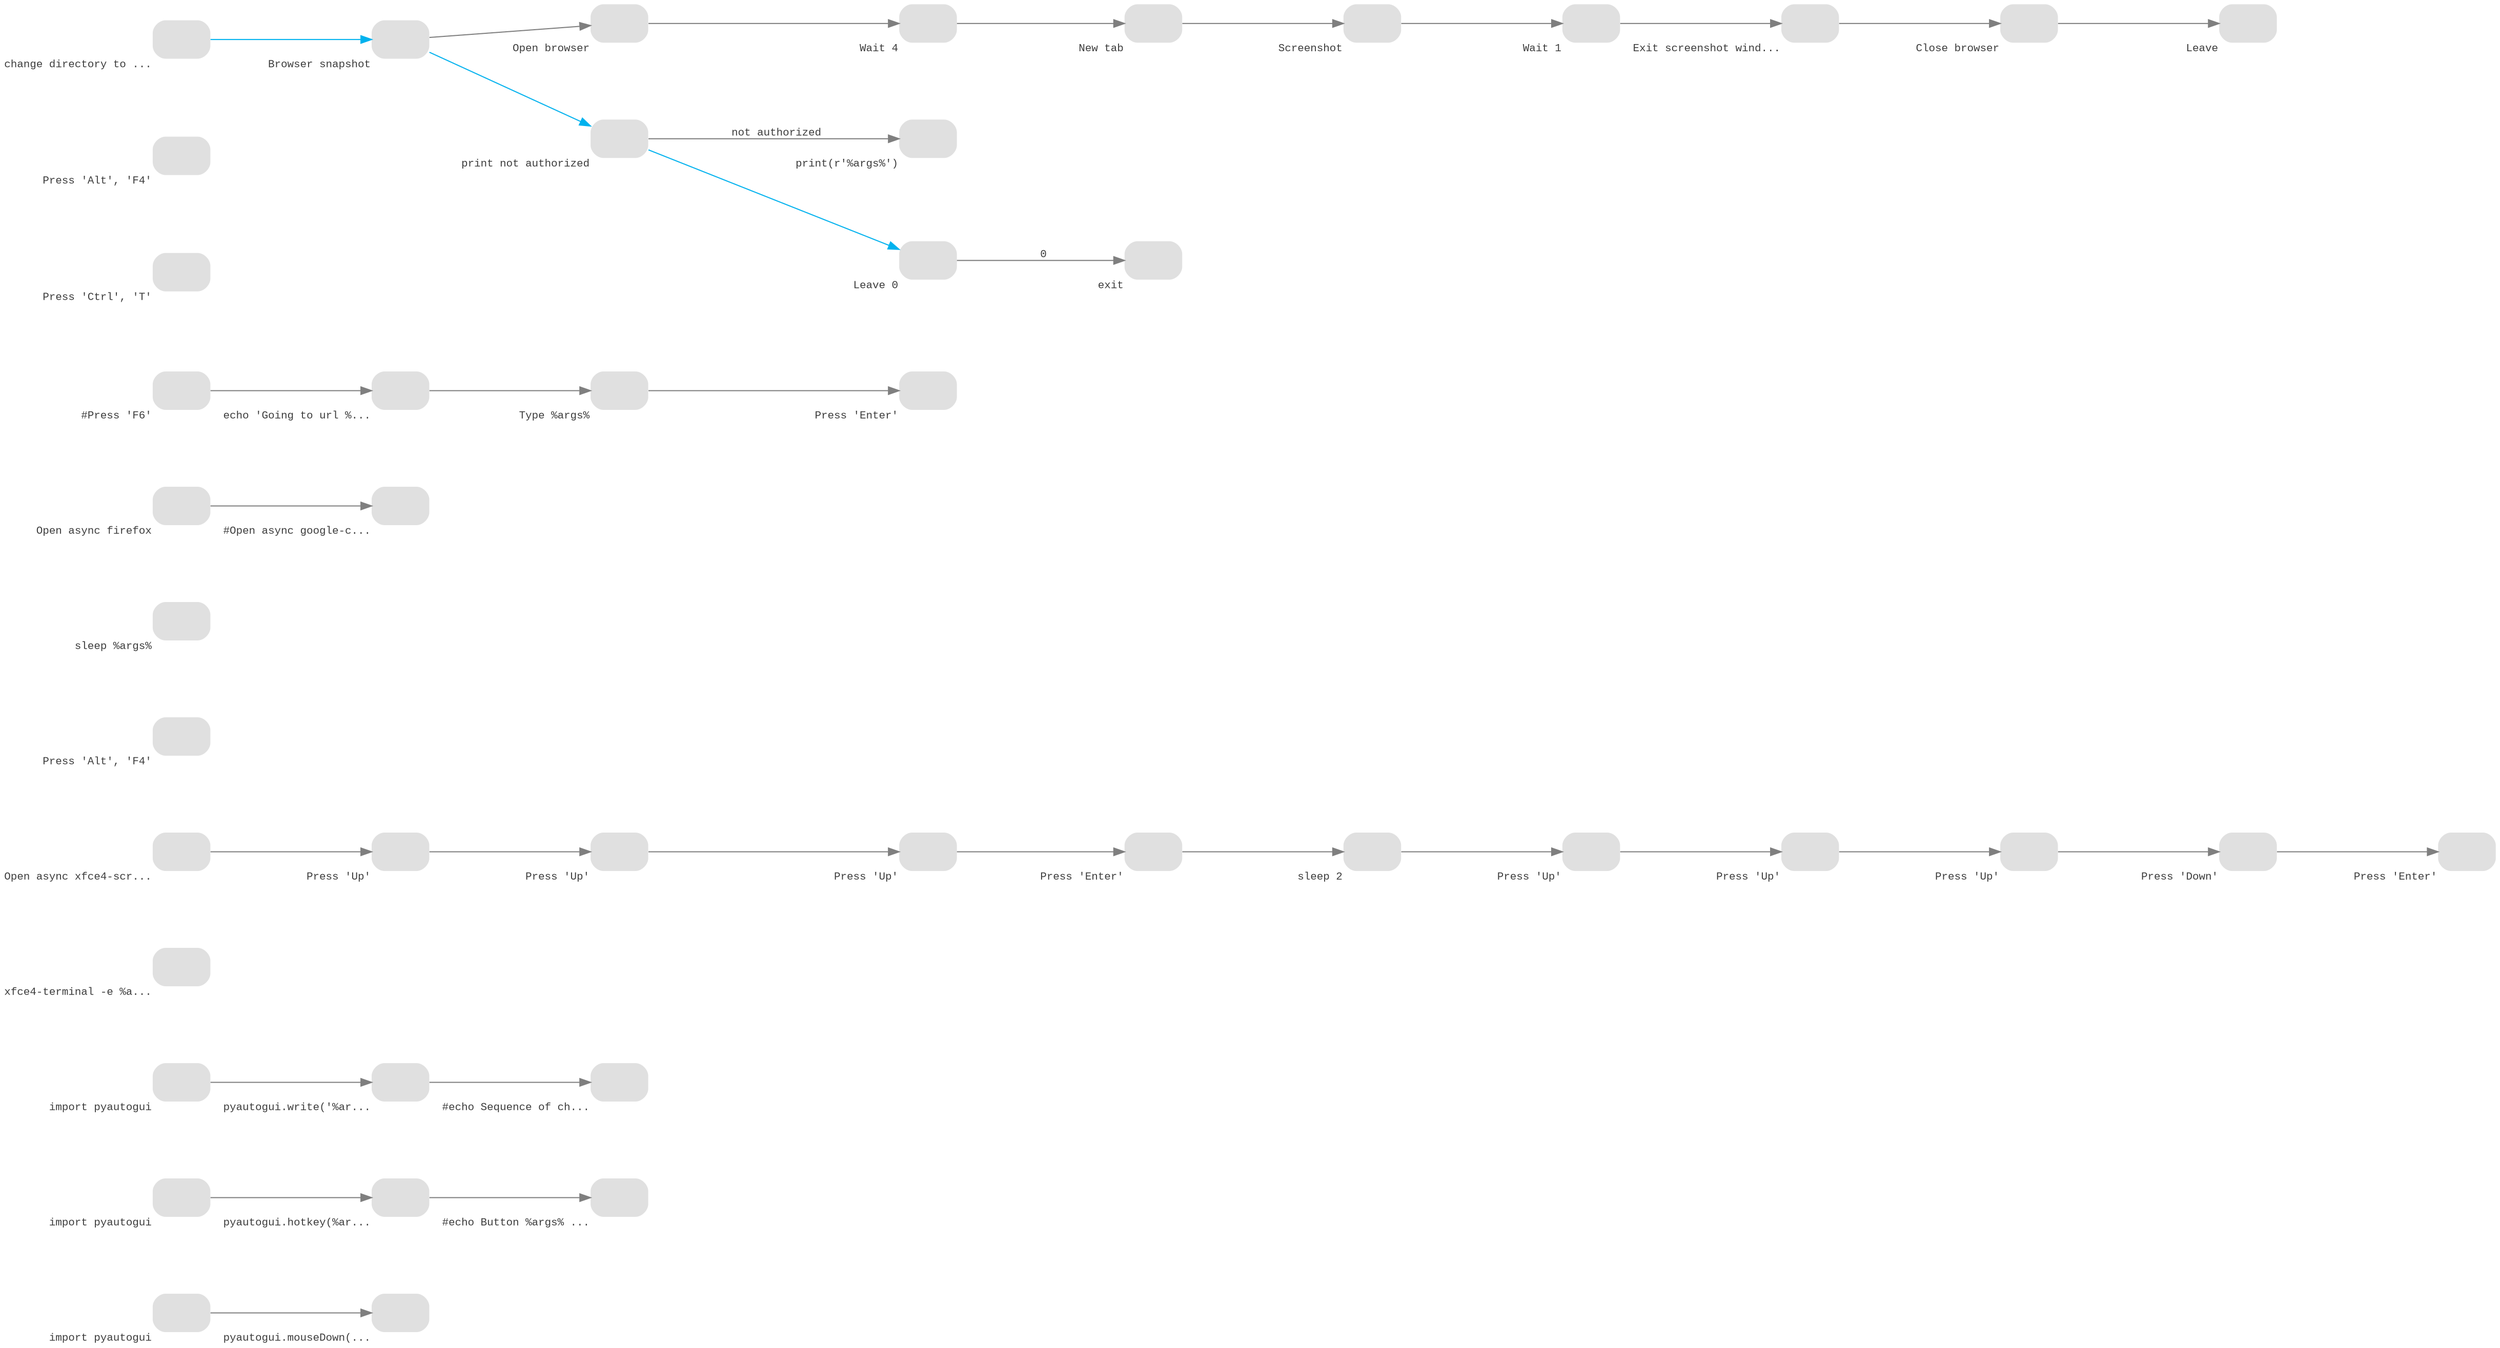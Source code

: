 digraph G { 
        graph [nodesep="1", ranksep="2",rankdir="LR", pack=false];
        node [shape=box, style="rounded,filled,setlinewidth(0)",forcelabels=true,fontname="Courier New",fontsize="10", fontcolor="gray24", fillcolor="gray88"];	A0 [label="",xlabel="import pyautogui",image="/usr/local/bin/.probot/node.png"];	B0 [label="",xlabel="pyautogui.mouseDown(...",image="/usr/local/bin/.probot/node.png"];	C0 [label="",xlabel="import pyautogui",image="/usr/local/bin/.probot/node.png"];	D0 [label="",xlabel="pyautogui.hotkey(%ar...",image="/usr/local/bin/.probot/node.png"];	E0 [label="",xlabel="#echo Button %args% ...",image="/usr/local/bin/.probot/node.png"];	F0 [label="",xlabel="import pyautogui",image="/usr/local/bin/.probot/node.png"];	G0 [label="",xlabel="pyautogui.write('%ar...",image="/usr/local/bin/.probot/node.png"];	H0 [label="",xlabel="#echo Sequence of ch...",image="/usr/local/bin/.probot/node.png"];	I0 [label="",xlabel="xfce4-terminal -e %a...",image="/usr/local/bin/.probot/node.png"];	J0 [label="",xlabel="Open async xfce4-scr...",image="/usr/local/bin/.probot/node.png"];	K0 [label="",xlabel="Press 'Up'",image="/usr/local/bin/.probot/node.png"];	L0 [label="",xlabel="Press 'Up'",image="/usr/local/bin/.probot/node.png"];	M0 [label="",xlabel="Press 'Up'",image="/usr/local/bin/.probot/node.png"];	N0 [label="",xlabel="Press 'Enter'",image="/usr/local/bin/.probot/node.png"];	O0 [label="",xlabel="sleep 2",image="/usr/local/bin/.probot/node.png"];	P0 [label="",xlabel="Press 'Up'",image="/usr/local/bin/.probot/node.png"];	Q0 [label="",xlabel="Press 'Up'",image="/usr/local/bin/.probot/node.png"];	R0 [label="",xlabel="Press 'Up'",image="/usr/local/bin/.probot/node.png"];	S0 [label="",xlabel="Press 'Down'",image="/usr/local/bin/.probot/node.png"];	T0 [label="",xlabel="Press 'Enter'",image="/usr/local/bin/.probot/node.png"];	U0 [label="",xlabel="Press 'Alt', 'F4'",image="/usr/local/bin/.probot/node.png"];	V0 [label="",xlabel="sleep %args%",image="/usr/local/bin/.probot/node.png"];	W0 [label="",xlabel="Open async firefox",image="/usr/local/bin/.probot/node.png"];	X0 [label="",xlabel="#Open async google-c...",image="/usr/local/bin/.probot/node.png"];	Y0 [label="",xlabel="#Press 'F6'",image="/usr/local/bin/.probot/node.png"];	A1 [label="",xlabel="echo 'Going to url %...",image="/usr/local/bin/.probot/node.png"];	B1 [label="",xlabel="Type %args%",image="/usr/local/bin/.probot/node.png"];	C1 [label="",xlabel="Press 'Enter'",image="/usr/local/bin/.probot/node.png"];	D1 [label="",xlabel="Press 'Ctrl', 'T'",image="/usr/local/bin/.probot/node.png"];	E1 [label="",xlabel="Press 'Alt', 'F4'",image="/usr/local/bin/.probot/node.png"];	F1 [label="",xlabel="print(r'%args%')",image="/usr/local/bin/.probot/node.png"];	G1 [label="",xlabel="exit",image="/usr/local/bin/.probot/node.png"];	H1 [label="",xlabel="Open browser",image="/usr/local/bin/.probot/chrome.png"];	I1 [label="",xlabel="Wait 4",image="/usr/local/bin/.probot/node.png"];	J1 [label="",xlabel="New tab",image="/usr/local/bin/.probot/node.png"];	K1 [label="",xlabel="Screenshot",image="/usr/local/bin/.probot/node.png"];	L1 [label="",xlabel="Wait 1",image="/usr/local/bin/.probot/node.png"];	M1 [label="",xlabel="Exit screenshot wind...",image="/usr/local/bin/.probot/node.png"];	N1 [label="",xlabel="Close browser",image="/usr/local/bin/.probot/chrome.png"];	O1 [label="",xlabel="Leave",image="/usr/local/bin/.probot/node.png"];node [shape=box, style="rounded,filled,setlinewidth(0)",forcelabels=true,fontname="Courier New",fontsize="10", fontcolor="gray24", fillcolor="gray88"];	P1 [label="",xlabel="change directory to ...",image="/usr/local/bin/.probot/node.png"];	P1 [label="",xlabel="change directory to ...",image="/usr/local/bin/.probot/node.png"];	P1 [label="",xlabel="change directory to ...",image="/usr/local/bin/.probot/node.png"];	P1 [label="",xlabel="change directory to ...",image="/usr/local/bin/.probot/node.png"];	P1 [label="",xlabel="change directory to ...",image="/usr/local/bin/.probot/node.png"];	P1 [label="",xlabel="change directory to ...",image="/usr/local/bin/.probot/node.png"];	P1 [label="",xlabel="change directory to ...",image="/usr/local/bin/.probot/node.png"];	Q1 [label="",xlabel="Browser snapshot",image="/usr/local/bin/.probot/check.png"];	R1 [label="",xlabel="print not authorized",image="/usr/local/bin/.probot/python.png"];	S1 [label="",xlabel="Leave 0",image="/usr/local/bin/.probot/node.png"];	P1->Q1->R1->S1[color="deepskyblue2"];
A0->B0[label=" ",color="gray50",fontname="Courier New",fontsize="10", fontcolor="gray24"];C0->D0->E0[label=" ",color="gray50",fontname="Courier New",fontsize="10", fontcolor="gray24"];F0->G0->H0[label=" ",color="gray50",fontname="Courier New",fontsize="10", fontcolor="gray24"];I0[label=" ",color="gray50",fontname="Courier New",fontsize="10", fontcolor="gray24"];J0->K0->L0->M0->N0->O0->P0->Q0->R0->S0->T0[label=" ",color="gray50",fontname="Courier New",fontsize="10", fontcolor="gray24"];U0[label=" ",color="gray50",fontname="Courier New",fontsize="10", fontcolor="gray24"];V0[label=" ",color="gray50",fontname="Courier New",fontsize="10", fontcolor="gray24"];W0->X0[label=" ",color="gray50",fontname="Courier New",fontsize="10", fontcolor="gray24"];Y0->A1->B1->C1[label=" ",color="gray50",fontname="Courier New",fontsize="10", fontcolor="gray24"];D1[label=" ",color="gray50",fontname="Courier New",fontsize="10", fontcolor="gray24"];E1[label=" ",color="gray50",fontname="Courier New",fontsize="10", fontcolor="gray24"];F1[label=" ",color="gray50",fontname="Courier New",fontsize="10", fontcolor="gray24"];G1[label=" ",color="gray50",fontname="Courier New",fontsize="10", fontcolor="gray24"];H1->I1->J1->K1->L1->M1->N1->O1[label=" ",color="gray50",fontname="Courier New",fontsize="10", fontcolor="gray24"];Q1->H1[label="",color="gray50",fontname="Courier New",fontsize="10", fontcolor="gray24"];R1->F1[label=" not authorized",color="gray50",fontname="Courier New",fontsize="10", fontcolor="gray24"];S1->G1[label=" 0",color="gray50",fontname="Courier New",fontsize="10", fontcolor="gray24"];}